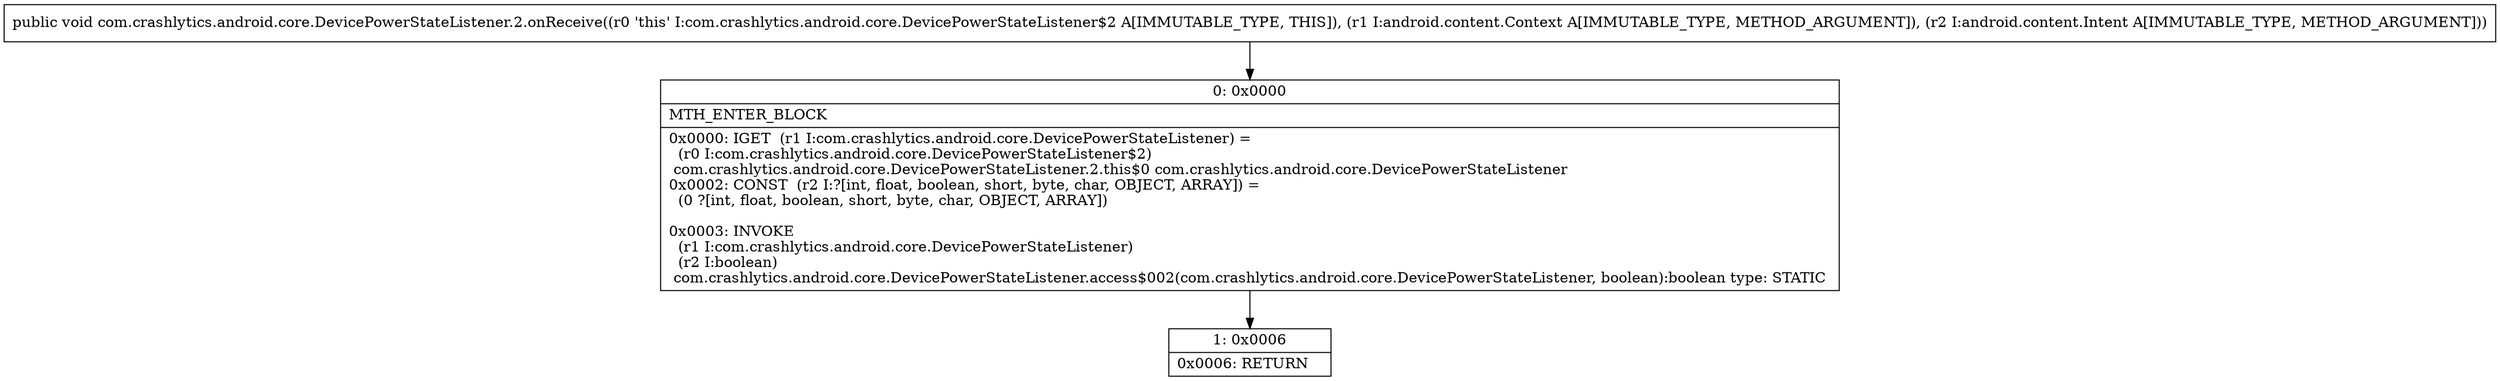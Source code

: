 digraph "CFG forcom.crashlytics.android.core.DevicePowerStateListener.2.onReceive(Landroid\/content\/Context;Landroid\/content\/Intent;)V" {
Node_0 [shape=record,label="{0\:\ 0x0000|MTH_ENTER_BLOCK\l|0x0000: IGET  (r1 I:com.crashlytics.android.core.DevicePowerStateListener) = \l  (r0 I:com.crashlytics.android.core.DevicePowerStateListener$2)\l com.crashlytics.android.core.DevicePowerStateListener.2.this$0 com.crashlytics.android.core.DevicePowerStateListener \l0x0002: CONST  (r2 I:?[int, float, boolean, short, byte, char, OBJECT, ARRAY]) = \l  (0 ?[int, float, boolean, short, byte, char, OBJECT, ARRAY])\l \l0x0003: INVOKE  \l  (r1 I:com.crashlytics.android.core.DevicePowerStateListener)\l  (r2 I:boolean)\l com.crashlytics.android.core.DevicePowerStateListener.access$002(com.crashlytics.android.core.DevicePowerStateListener, boolean):boolean type: STATIC \l}"];
Node_1 [shape=record,label="{1\:\ 0x0006|0x0006: RETURN   \l}"];
MethodNode[shape=record,label="{public void com.crashlytics.android.core.DevicePowerStateListener.2.onReceive((r0 'this' I:com.crashlytics.android.core.DevicePowerStateListener$2 A[IMMUTABLE_TYPE, THIS]), (r1 I:android.content.Context A[IMMUTABLE_TYPE, METHOD_ARGUMENT]), (r2 I:android.content.Intent A[IMMUTABLE_TYPE, METHOD_ARGUMENT])) }"];
MethodNode -> Node_0;
Node_0 -> Node_1;
}


